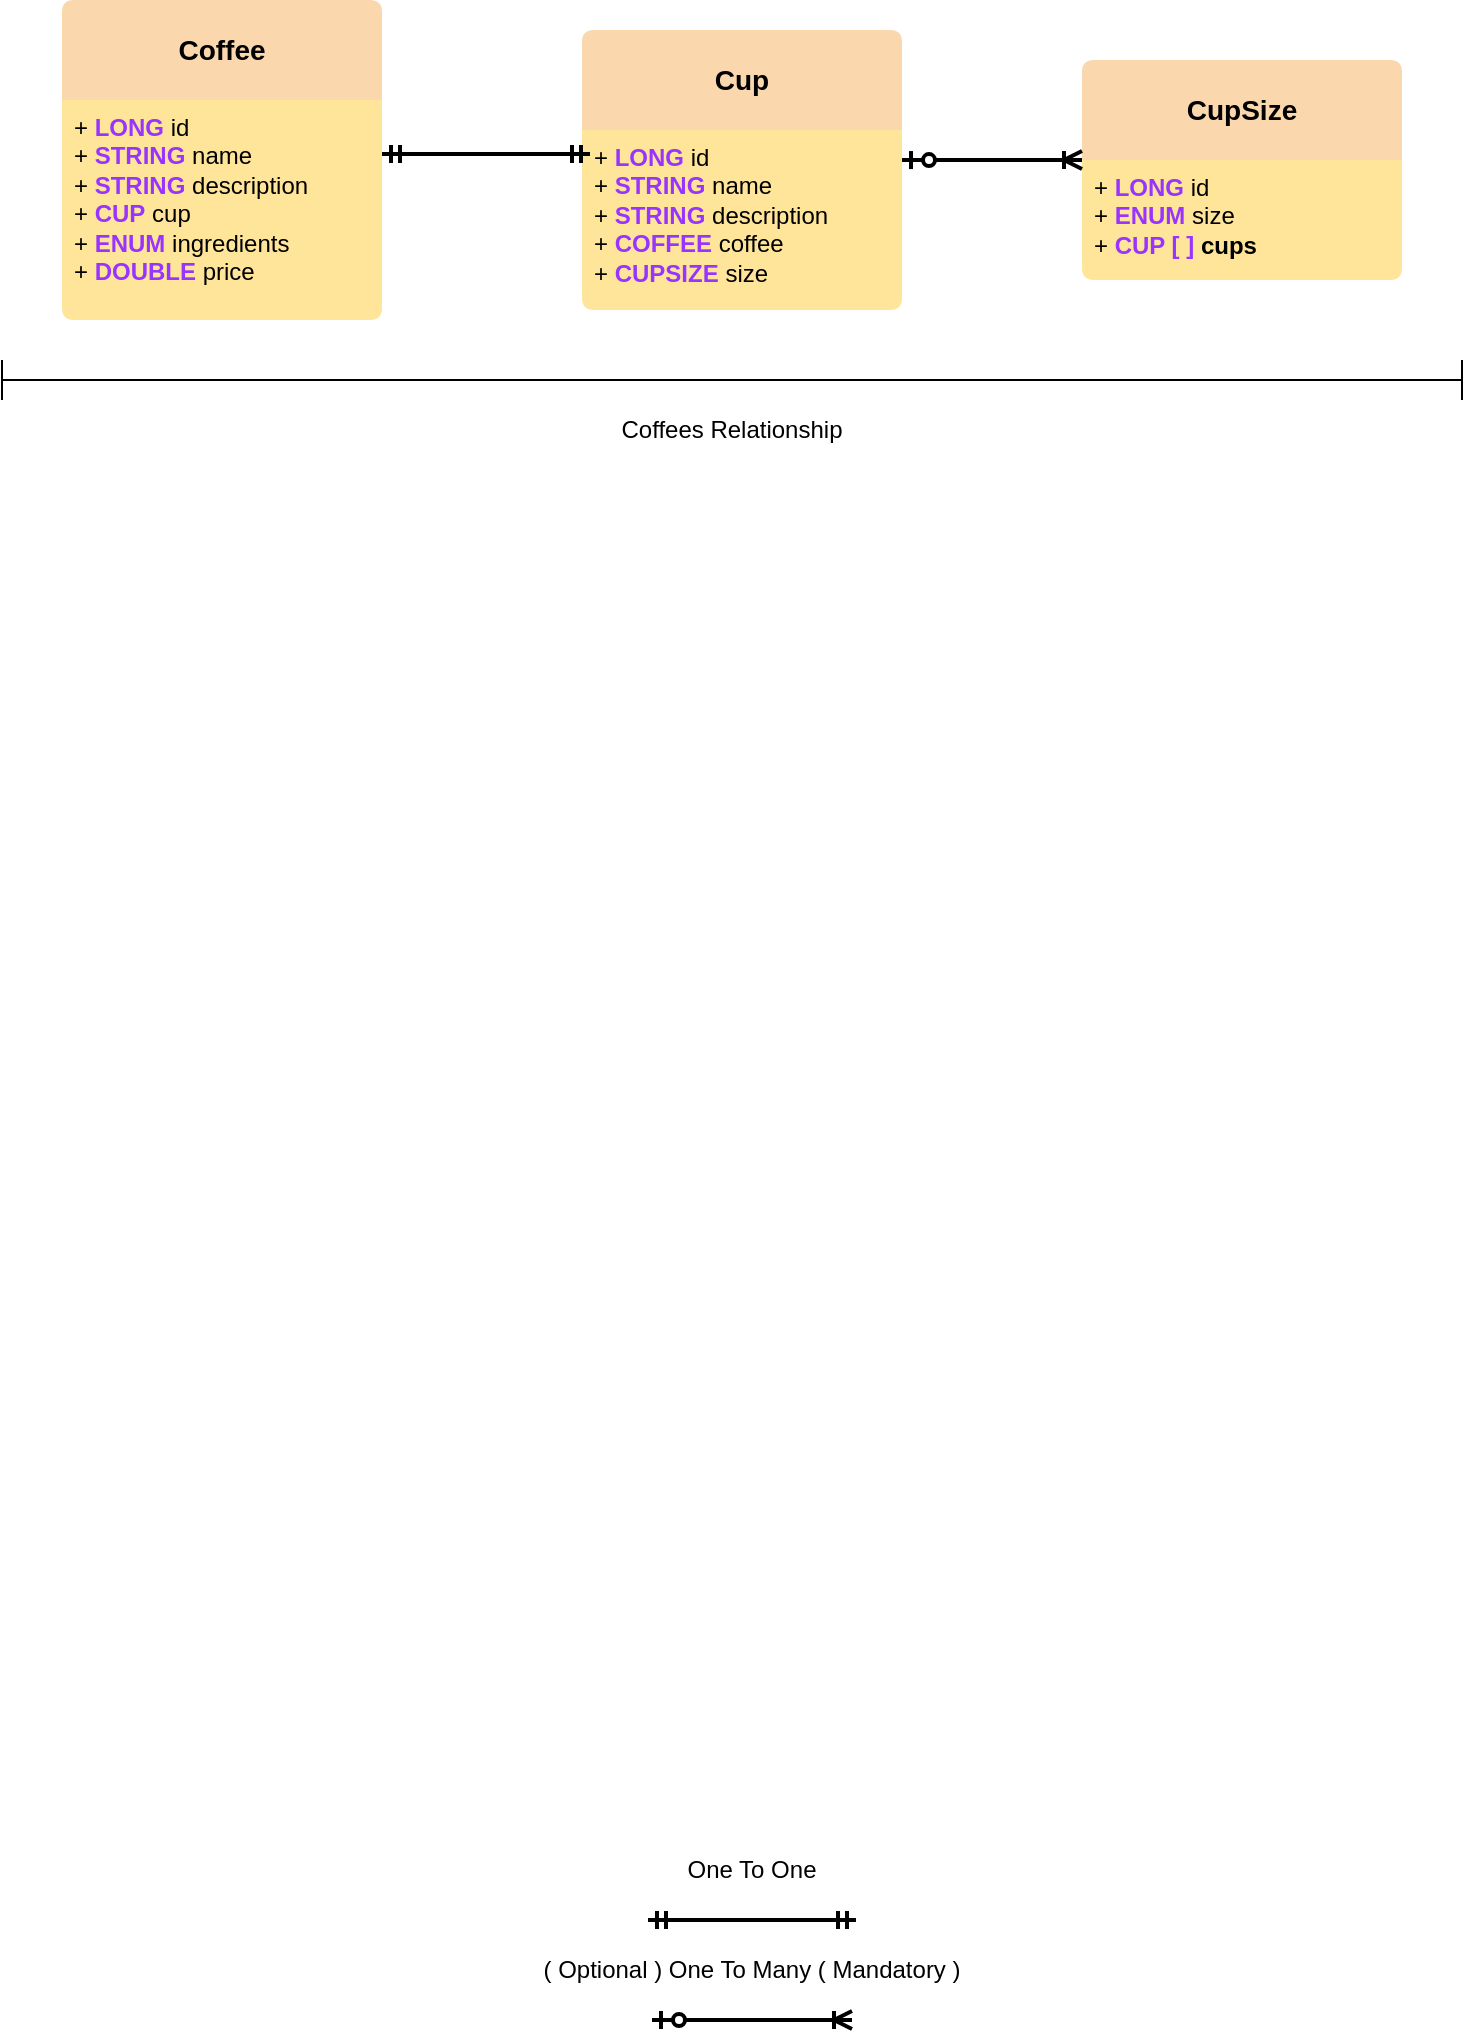 <mxfile version="24.7.6">
  <diagram id="R2lEEEUBdFMjLlhIrx00" name="Page-1">
    <mxGraphModel dx="1426" dy="754" grid="1" gridSize="10" guides="1" tooltips="1" connect="1" arrows="1" fold="1" page="1" pageScale="1" pageWidth="850" pageHeight="1100" math="0" shadow="0" extFonts="Permanent Marker^https://fonts.googleapis.com/css?family=Permanent+Marker">
      <root>
        <mxCell id="0" />
        <mxCell id="1" parent="0" />
        <mxCell id="c0POk-AYakL3CJ1UOKwH-1" value="&lt;b&gt;Coffee&lt;/b&gt;" style="swimlane;childLayout=stackLayout;horizontal=1;startSize=50;horizontalStack=0;rounded=1;fontSize=14;fontStyle=0;strokeWidth=2;resizeParent=0;resizeLast=1;shadow=0;dashed=0;align=center;arcSize=4;whiteSpace=wrap;html=1;fillColor=#fad7ac;strokeColor=none;gradientColor=none;swimlaneFillColor=#FFE599;" vertex="1" parent="1">
          <mxGeometry x="90" y="70" width="160" height="160" as="geometry" />
        </mxCell>
        <mxCell id="c0POk-AYakL3CJ1UOKwH-2" value="+ &lt;b&gt;&lt;font color=&quot;#9933ff&quot;&gt;LONG&lt;/font&gt;&lt;/b&gt; id&lt;div&gt;+ &lt;b&gt;&lt;font color=&quot;#9933ff&quot;&gt;STRING&lt;/font&gt;&lt;/b&gt; name&lt;/div&gt;&lt;div&gt;+ &lt;b&gt;&lt;font color=&quot;#9933ff&quot;&gt;STRING&lt;/font&gt;&lt;/b&gt; description&lt;br&gt;+ &lt;font color=&quot;#9933ff&quot;&gt;&lt;b&gt;CUP&lt;/b&gt;&lt;/font&gt; cup&lt;br&gt;+ &lt;b&gt;&lt;font color=&quot;#9933ff&quot;&gt;ENUM&lt;/font&gt;&lt;/b&gt; ingredients&lt;div&gt;+ &lt;b&gt;&lt;font color=&quot;#9933ff&quot;&gt;DOUBLE&lt;/font&gt;&lt;/b&gt; price&lt;/div&gt;&lt;/div&gt;" style="align=left;strokeColor=none;fillColor=none;spacingLeft=4;fontSize=12;verticalAlign=top;resizable=0;rotatable=0;part=1;html=1;" vertex="1" parent="c0POk-AYakL3CJ1UOKwH-1">
          <mxGeometry y="50" width="160" height="110" as="geometry" />
        </mxCell>
        <mxCell id="c0POk-AYakL3CJ1UOKwH-3" value="&lt;b&gt;Cup&lt;/b&gt;" style="swimlane;childLayout=stackLayout;horizontal=1;startSize=50;horizontalStack=0;rounded=1;fontSize=14;fontStyle=0;strokeWidth=2;resizeParent=0;resizeLast=1;shadow=0;dashed=0;align=center;arcSize=4;whiteSpace=wrap;html=1;fillColor=#fad7ac;strokeColor=none;gradientColor=none;swimlaneFillColor=#FFE599;" vertex="1" parent="1">
          <mxGeometry x="350" y="85" width="160" height="140" as="geometry" />
        </mxCell>
        <mxCell id="c0POk-AYakL3CJ1UOKwH-4" value="+ &lt;b&gt;&lt;font color=&quot;#9933ff&quot;&gt;LONG&lt;/font&gt;&lt;/b&gt; id&lt;div&gt;+ &lt;b&gt;&lt;font color=&quot;#9933ff&quot;&gt;STRING&lt;/font&gt;&lt;/b&gt; name&lt;/div&gt;&lt;div&gt;+ &lt;b&gt;&lt;font color=&quot;#9933ff&quot;&gt;STRING&lt;/font&gt;&lt;/b&gt; description&lt;br&gt;+ &lt;font color=&quot;#9933ff&quot;&gt;&lt;b&gt;COFFEE&lt;/b&gt;&lt;/font&gt;&amp;nbsp;coffee&lt;br&gt;+ &lt;font color=&quot;#9933ff&quot;&gt;&lt;b&gt;CUPSIZE&lt;/b&gt;&lt;/font&gt;&amp;nbsp;size&lt;/div&gt;" style="align=left;strokeColor=none;fillColor=none;spacingLeft=4;fontSize=12;verticalAlign=top;resizable=0;rotatable=0;part=1;html=1;" vertex="1" parent="c0POk-AYakL3CJ1UOKwH-3">
          <mxGeometry y="50" width="160" height="90" as="geometry" />
        </mxCell>
        <mxCell id="c0POk-AYakL3CJ1UOKwH-5" value="&lt;b&gt;CupSize&lt;/b&gt;" style="swimlane;childLayout=stackLayout;horizontal=1;startSize=50;horizontalStack=0;rounded=1;fontSize=14;fontStyle=0;strokeWidth=2;resizeParent=0;resizeLast=1;shadow=0;dashed=0;align=center;arcSize=4;whiteSpace=wrap;html=1;fillColor=#fad7ac;strokeColor=none;gradientColor=none;swimlaneFillColor=#FFE599;" vertex="1" parent="1">
          <mxGeometry x="600" y="100" width="160" height="110" as="geometry" />
        </mxCell>
        <mxCell id="c0POk-AYakL3CJ1UOKwH-6" value="+ &lt;b&gt;&lt;font color=&quot;#9933ff&quot;&gt;LONG&lt;/font&gt;&lt;/b&gt; id&lt;div&gt;+ &lt;b&gt;&lt;font color=&quot;#9933ff&quot;&gt;ENUM&lt;/font&gt;&lt;/b&gt;&amp;nbsp;size&lt;/div&gt;&lt;div&gt;+ &lt;b&gt;&lt;font color=&quot;#9933ff&quot;&gt;CUP [ ]&lt;/font&gt; cups&lt;/b&gt;&lt;/div&gt;" style="align=left;strokeColor=none;fillColor=none;spacingLeft=4;fontSize=12;verticalAlign=top;resizable=0;rotatable=0;part=1;html=1;" vertex="1" parent="c0POk-AYakL3CJ1UOKwH-5">
          <mxGeometry y="50" width="160" height="60" as="geometry" />
        </mxCell>
        <mxCell id="c0POk-AYakL3CJ1UOKwH-13" value="" style="edgeStyle=entityRelationEdgeStyle;fontSize=12;html=1;endArrow=ERoneToMany;startArrow=ERzeroToOne;rounded=0;exitX=1;exitY=0.167;exitDx=0;exitDy=0;entryX=0;entryY=0;entryDx=0;entryDy=0;strokeWidth=2;exitPerimeter=0;" edge="1" parent="1" source="c0POk-AYakL3CJ1UOKwH-4" target="c0POk-AYakL3CJ1UOKwH-6">
          <mxGeometry width="100" height="100" relative="1" as="geometry">
            <mxPoint x="380" y="210" as="sourcePoint" />
            <mxPoint x="580" y="210" as="targetPoint" />
            <Array as="points">
              <mxPoint x="470" y="130" />
              <mxPoint x="560" y="200" />
              <mxPoint x="580" y="170" />
              <mxPoint x="560" y="160" />
            </Array>
          </mxGeometry>
        </mxCell>
        <mxCell id="c0POk-AYakL3CJ1UOKwH-14" value="" style="edgeStyle=entityRelationEdgeStyle;fontSize=12;html=1;endArrow=ERoneToMany;startArrow=ERzeroToOne;rounded=0;strokeWidth=2;" edge="1" parent="1">
          <mxGeometry width="100" height="100" relative="1" as="geometry">
            <mxPoint x="385" y="1080" as="sourcePoint" />
            <mxPoint x="485" y="1080" as="targetPoint" />
            <Array as="points">
              <mxPoint x="395" y="1150" />
              <mxPoint x="465" y="1160" />
            </Array>
          </mxGeometry>
        </mxCell>
        <mxCell id="c0POk-AYakL3CJ1UOKwH-15" value="( Optional ) One To Many ( Mandatory )" style="text;html=1;align=center;verticalAlign=middle;whiteSpace=wrap;rounded=0;" vertex="1" parent="1">
          <mxGeometry x="320" y="1040" width="230" height="30" as="geometry" />
        </mxCell>
        <mxCell id="c0POk-AYakL3CJ1UOKwH-16" value="" style="edgeStyle=entityRelationEdgeStyle;fontSize=12;html=1;endArrow=ERmandOne;startArrow=ERmandOne;rounded=0;strokeWidth=2;entryX=0.025;entryY=0.133;entryDx=0;entryDy=0;entryPerimeter=0;" edge="1" parent="1" target="c0POk-AYakL3CJ1UOKwH-4">
          <mxGeometry width="100" height="100" relative="1" as="geometry">
            <mxPoint x="250" y="147" as="sourcePoint" />
            <mxPoint x="340" y="149.5" as="targetPoint" />
            <Array as="points">
              <mxPoint x="280" y="-100.5" />
            </Array>
          </mxGeometry>
        </mxCell>
        <mxCell id="c0POk-AYakL3CJ1UOKwH-17" value="" style="edgeStyle=entityRelationEdgeStyle;fontSize=12;html=1;endArrow=ERmandOne;startArrow=ERmandOne;rounded=0;strokeWidth=2;entryX=0.025;entryY=0.133;entryDx=0;entryDy=0;entryPerimeter=0;" edge="1" parent="1">
          <mxGeometry width="100" height="100" relative="1" as="geometry">
            <mxPoint x="383" y="1030" as="sourcePoint" />
            <mxPoint x="487" y="1030" as="targetPoint" />
            <Array as="points">
              <mxPoint x="413" y="782.5" />
            </Array>
          </mxGeometry>
        </mxCell>
        <mxCell id="c0POk-AYakL3CJ1UOKwH-18" value="One To One" style="text;html=1;align=center;verticalAlign=middle;whiteSpace=wrap;rounded=0;" vertex="1" parent="1">
          <mxGeometry x="395" y="990" width="80" height="30" as="geometry" />
        </mxCell>
        <mxCell id="c0POk-AYakL3CJ1UOKwH-21" value="" style="shape=crossbar;whiteSpace=wrap;html=1;rounded=1;" vertex="1" parent="1">
          <mxGeometry x="60" y="250" width="730" height="20" as="geometry" />
        </mxCell>
        <mxCell id="c0POk-AYakL3CJ1UOKwH-22" value="Coffees Relationship" style="text;html=1;align=center;verticalAlign=middle;whiteSpace=wrap;rounded=0;" vertex="1" parent="1">
          <mxGeometry x="335" y="270" width="180" height="30" as="geometry" />
        </mxCell>
      </root>
    </mxGraphModel>
  </diagram>
</mxfile>
